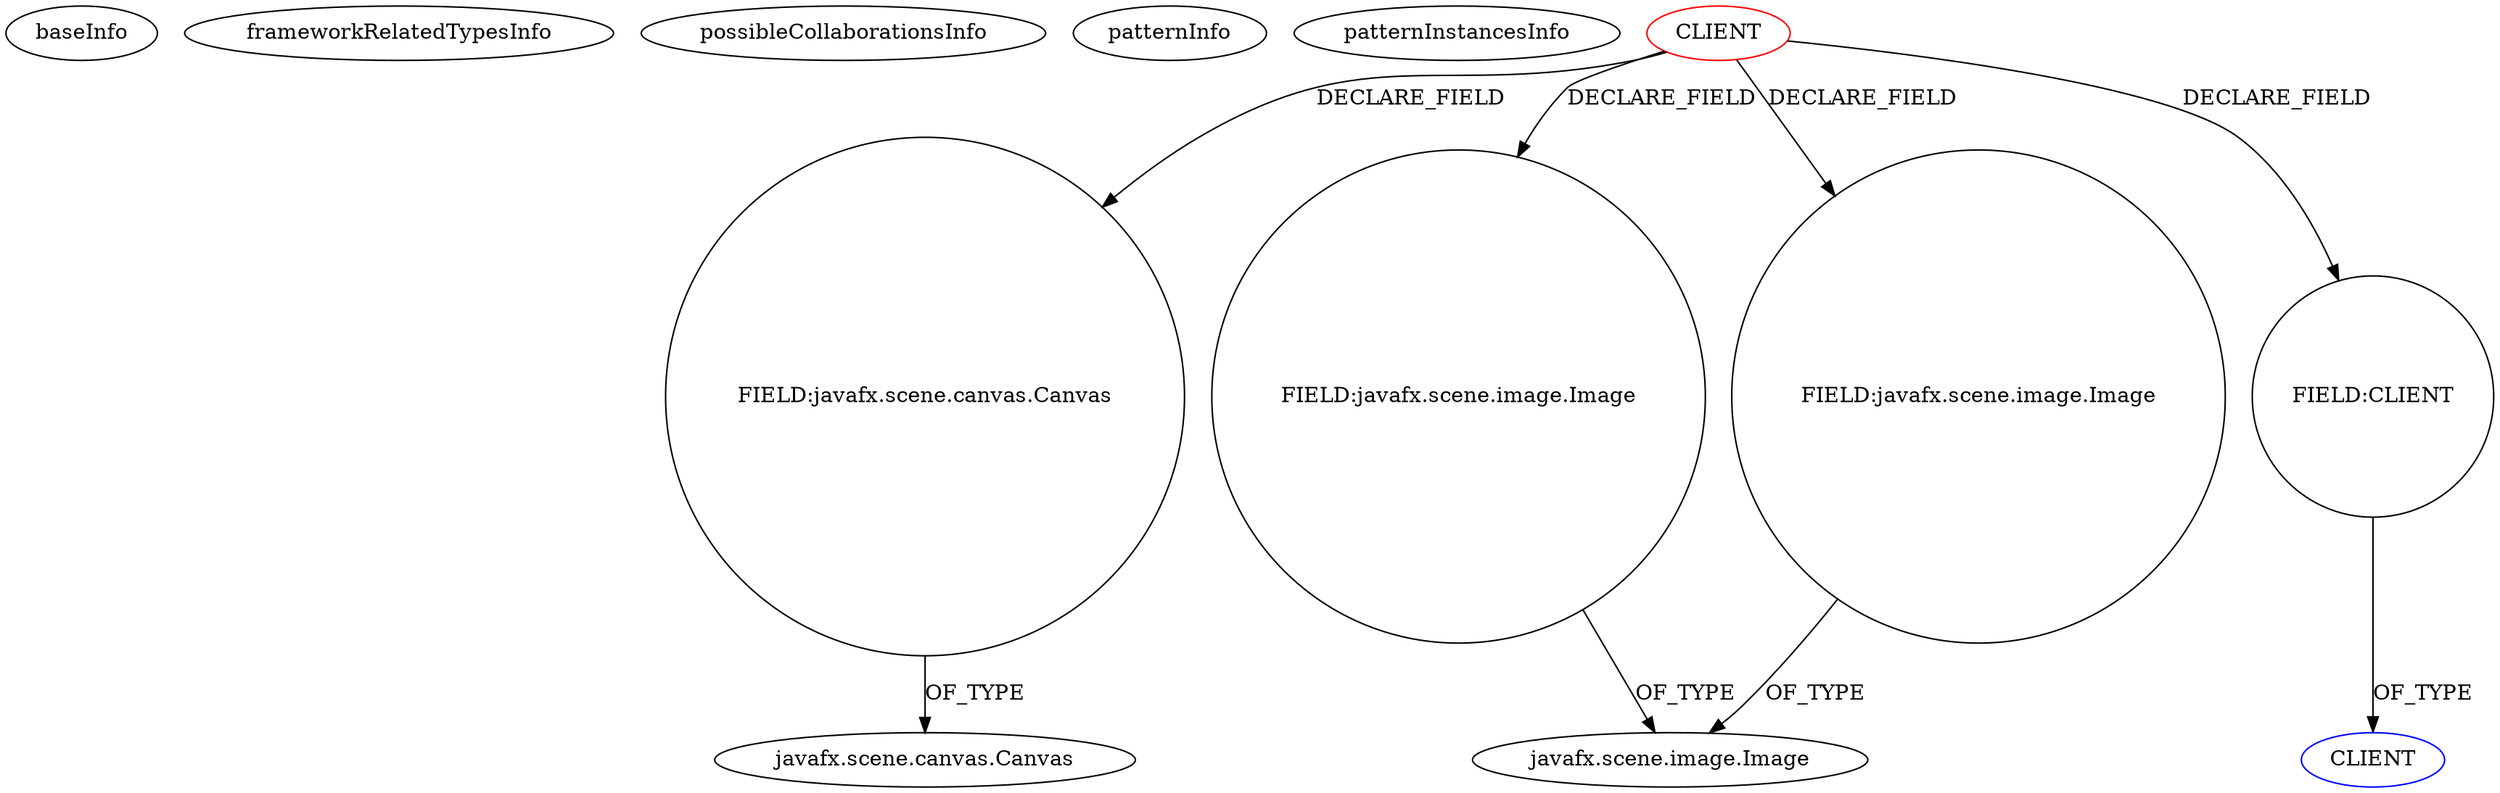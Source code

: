 digraph {
baseInfo[graphId=2258,category="pattern",isAnonymous=false,possibleRelation=false]
frameworkRelatedTypesInfo[]
possibleCollaborationsInfo[]
patternInfo[frequency=2.0,patternRootClient=0]
patternInstancesInfo[0="aferrandoa-valenciasprints~/aferrandoa-valenciasprints/valenciasprints-master/src/goldSprints/CarreraView.java~CarreraView~1719",1="indysvision-EatWorldEditor~/indysvision-EatWorldEditor/EatWorldEditor-master/src/com/indyvision/eatworld/editor/handlers/ObjectHandler.java~ObjectHandler~3193"]
8[label="FIELD:javafx.scene.canvas.Canvas",vertexType="FIELD_DECLARATION",isFrameworkType=false,shape=circle]
0[label="CLIENT",vertexType="ROOT_CLIENT_CLASS_DECLARATION",isFrameworkType=false,color=red]
2[label="FIELD:javafx.scene.image.Image",vertexType="FIELD_DECLARATION",isFrameworkType=false,shape=circle]
4[label="FIELD:javafx.scene.image.Image",vertexType="FIELD_DECLARATION",isFrameworkType=false,shape=circle]
16[label="FIELD:CLIENT",vertexType="FIELD_DECLARATION",isFrameworkType=false,shape=circle]
3[label="javafx.scene.image.Image",vertexType="FRAMEWORK_CLASS_TYPE",isFrameworkType=false]
9[label="javafx.scene.canvas.Canvas",vertexType="FRAMEWORK_CLASS_TYPE",isFrameworkType=false]
17[label="CLIENT",vertexType="REFERENCE_CLIENT_CLASS_DECLARATION",isFrameworkType=false,color=blue]
16->17[label="OF_TYPE"]
0->8[label="DECLARE_FIELD"]
4->3[label="OF_TYPE"]
8->9[label="OF_TYPE"]
0->4[label="DECLARE_FIELD"]
0->2[label="DECLARE_FIELD"]
2->3[label="OF_TYPE"]
0->16[label="DECLARE_FIELD"]
}
